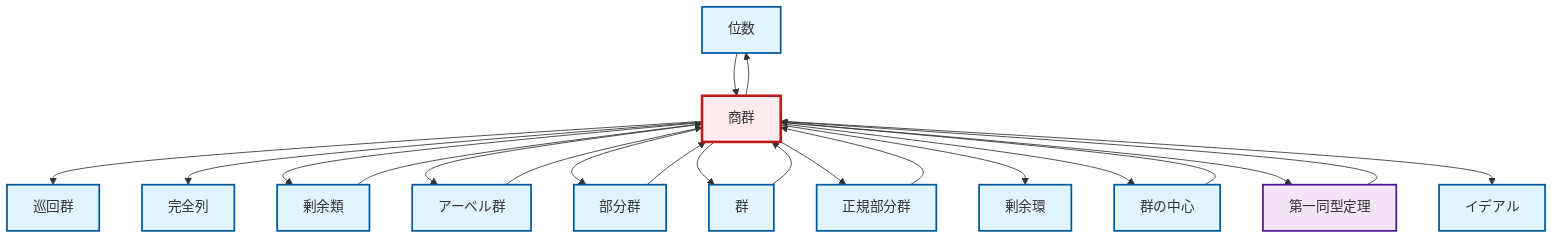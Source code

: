 graph TD
    classDef definition fill:#e1f5fe,stroke:#01579b,stroke-width:2px
    classDef theorem fill:#f3e5f5,stroke:#4a148c,stroke-width:2px
    classDef axiom fill:#fff3e0,stroke:#e65100,stroke-width:2px
    classDef example fill:#e8f5e9,stroke:#1b5e20,stroke-width:2px
    classDef current fill:#ffebee,stroke:#b71c1c,stroke-width:3px
    def-order["位数"]:::definition
    def-abelian-group["アーベル群"]:::definition
    thm-first-isomorphism["第一同型定理"]:::theorem
    def-normal-subgroup["正規部分群"]:::definition
    def-subgroup["部分群"]:::definition
    def-center-of-group["群の中心"]:::definition
    def-exact-sequence["完全列"]:::definition
    def-ideal["イデアル"]:::definition
    def-coset["剰余類"]:::definition
    def-cyclic-group["巡回群"]:::definition
    def-quotient-ring["剰余環"]:::definition
    def-group["群"]:::definition
    def-quotient-group["商群"]:::definition
    def-quotient-group --> def-cyclic-group
    def-quotient-group --> def-exact-sequence
    def-quotient-group --> def-coset
    thm-first-isomorphism --> def-quotient-group
    def-order --> def-quotient-group
    def-quotient-group --> def-abelian-group
    def-quotient-group --> def-subgroup
    def-quotient-group --> def-group
    def-quotient-group --> def-normal-subgroup
    def-subgroup --> def-quotient-group
    def-quotient-group --> def-quotient-ring
    def-normal-subgroup --> def-quotient-group
    def-group --> def-quotient-group
    def-quotient-group --> def-center-of-group
    def-abelian-group --> def-quotient-group
    def-coset --> def-quotient-group
    def-quotient-group --> def-order
    def-quotient-group --> thm-first-isomorphism
    def-center-of-group --> def-quotient-group
    def-quotient-group --> def-ideal
    class def-quotient-group current